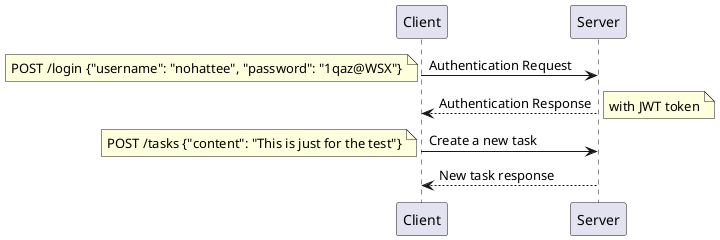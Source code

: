 @startuml
Client -> Server: Authentication Request
note left: POST /login {"username": "nohattee", "password": "1qaz@WSX"}
Client <-- Server: Authentication Response
note right: with JWT token

Client -> Server: Create a new task
note left: POST /tasks {"content": "This is just for the test"}
Client <-- Server : New task response
@enduml